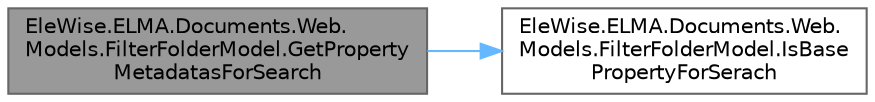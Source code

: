 digraph "EleWise.ELMA.Documents.Web.Models.FilterFolderModel.GetPropertyMetadatasForSearch"
{
 // LATEX_PDF_SIZE
  bgcolor="transparent";
  edge [fontname=Helvetica,fontsize=10,labelfontname=Helvetica,labelfontsize=10];
  node [fontname=Helvetica,fontsize=10,shape=box,height=0.2,width=0.4];
  rankdir="LR";
  Node1 [id="Node000001",label="EleWise.ELMA.Documents.Web.\lModels.FilterFolderModel.GetProperty\lMetadatasForSearch",height=0.2,width=0.4,color="gray40", fillcolor="grey60", style="filled", fontcolor="black",tooltip="Дополнимтельные поля для отображения"];
  Node1 -> Node2 [id="edge1_Node000001_Node000002",color="steelblue1",style="solid",tooltip=" "];
  Node2 [id="Node000002",label="EleWise.ELMA.Documents.Web.\lModels.FilterFolderModel.IsBase\lPropertyForSerach",height=0.2,width=0.4,color="grey40", fillcolor="white", style="filled",URL="$class_ele_wise_1_1_e_l_m_a_1_1_documents_1_1_web_1_1_models_1_1_filter_folder_model.html#a8b7046977f0a50cf45dfce65d55ca6d8",tooltip=" "];
}
